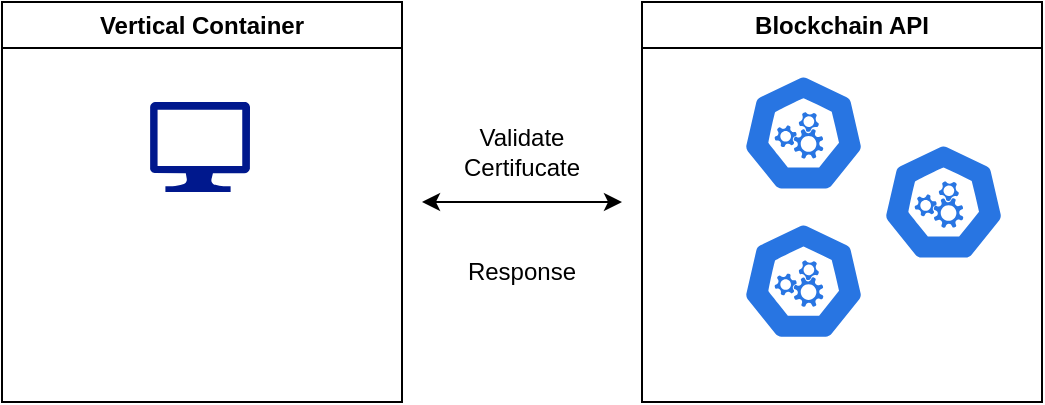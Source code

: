 <mxfile version="24.2.7" type="github">
  <diagram name="Page-1" id="CzbIx4KQW70Woa8VvpFW">
    <mxGraphModel dx="1834" dy="772" grid="1" gridSize="10" guides="1" tooltips="1" connect="1" arrows="1" fold="1" page="0" pageScale="1" pageWidth="850" pageHeight="1100" math="0" shadow="0">
      <root>
        <mxCell id="0" />
        <mxCell id="1" parent="0" />
        <mxCell id="t61Ui63F6jjsJsGD2d3i-4" value="" style="endArrow=classic;startArrow=classic;html=1;rounded=0;" edge="1" parent="1">
          <mxGeometry width="50" height="50" relative="1" as="geometry">
            <mxPoint x="190" y="220" as="sourcePoint" />
            <mxPoint x="290" y="220" as="targetPoint" />
          </mxGeometry>
        </mxCell>
        <mxCell id="t61Ui63F6jjsJsGD2d3i-10" value="Blockchain API" style="swimlane;whiteSpace=wrap;html=1;" vertex="1" parent="1">
          <mxGeometry x="300" y="120" width="200" height="200" as="geometry" />
        </mxCell>
        <mxCell id="t61Ui63F6jjsJsGD2d3i-9" value="" style="aspect=fixed;sketch=0;html=1;dashed=0;whitespace=wrap;fillColor=#2875E2;strokeColor=#ffffff;points=[[0.005,0.63,0],[0.1,0.2,0],[0.9,0.2,0],[0.5,0,0],[0.995,0.63,0],[0.72,0.99,0],[0.5,1,0],[0.28,0.99,0]];shape=mxgraph.kubernetes.icon2;prIcon=api" vertex="1" parent="t61Ui63F6jjsJsGD2d3i-10">
          <mxGeometry x="50" y="35.9" width="61.56" height="59.1" as="geometry" />
        </mxCell>
        <mxCell id="t61Ui63F6jjsJsGD2d3i-12" value="" style="aspect=fixed;sketch=0;html=1;dashed=0;whitespace=wrap;fillColor=#2875E2;strokeColor=#ffffff;points=[[0.005,0.63,0],[0.1,0.2,0],[0.9,0.2,0],[0.5,0,0],[0.995,0.63,0],[0.72,0.99,0],[0.5,1,0],[0.28,0.99,0]];shape=mxgraph.kubernetes.icon2;prIcon=api" vertex="1" parent="t61Ui63F6jjsJsGD2d3i-10">
          <mxGeometry x="50" y="110" width="61.56" height="59.1" as="geometry" />
        </mxCell>
        <mxCell id="t61Ui63F6jjsJsGD2d3i-13" value="" style="aspect=fixed;sketch=0;html=1;dashed=0;whitespace=wrap;fillColor=#2875E2;strokeColor=#ffffff;points=[[0.005,0.63,0],[0.1,0.2,0],[0.9,0.2,0],[0.5,0,0],[0.995,0.63,0],[0.72,0.99,0],[0.5,1,0],[0.28,0.99,0]];shape=mxgraph.kubernetes.icon2;prIcon=api" vertex="1" parent="t61Ui63F6jjsJsGD2d3i-10">
          <mxGeometry x="120" y="70.45" width="61.56" height="59.1" as="geometry" />
        </mxCell>
        <mxCell id="t61Ui63F6jjsJsGD2d3i-11" value="Vertical Container" style="swimlane;whiteSpace=wrap;html=1;" vertex="1" parent="1">
          <mxGeometry x="-20" y="120" width="200" height="200" as="geometry" />
        </mxCell>
        <mxCell id="t61Ui63F6jjsJsGD2d3i-1" value="" style="sketch=0;aspect=fixed;pointerEvents=1;shadow=0;dashed=0;html=1;strokeColor=none;labelPosition=center;verticalLabelPosition=bottom;verticalAlign=top;align=center;fillColor=#00188D;shape=mxgraph.azure.computer" vertex="1" parent="t61Ui63F6jjsJsGD2d3i-11">
          <mxGeometry x="74" y="50" width="50" height="45" as="geometry" />
        </mxCell>
        <mxCell id="t61Ui63F6jjsJsGD2d3i-3" value="" style="shape=image;html=1;verticalAlign=top;verticalLabelPosition=bottom;labelBackgroundColor=#ffffff;imageAspect=0;aspect=fixed;image=https://cdn1.iconfinder.com/data/icons/material-core/24/settings-cell-128.png" vertex="1" parent="t61Ui63F6jjsJsGD2d3i-11">
          <mxGeometry x="70" y="120" width="58" height="58" as="geometry" />
        </mxCell>
        <mxCell id="t61Ui63F6jjsJsGD2d3i-14" value="Validate Certifucate" style="text;html=1;align=center;verticalAlign=middle;whiteSpace=wrap;rounded=0;" vertex="1" parent="1">
          <mxGeometry x="210" y="180" width="60" height="30" as="geometry" />
        </mxCell>
        <mxCell id="t61Ui63F6jjsJsGD2d3i-15" value="Response" style="text;html=1;align=center;verticalAlign=middle;whiteSpace=wrap;rounded=0;" vertex="1" parent="1">
          <mxGeometry x="210" y="240" width="60" height="30" as="geometry" />
        </mxCell>
      </root>
    </mxGraphModel>
  </diagram>
</mxfile>
